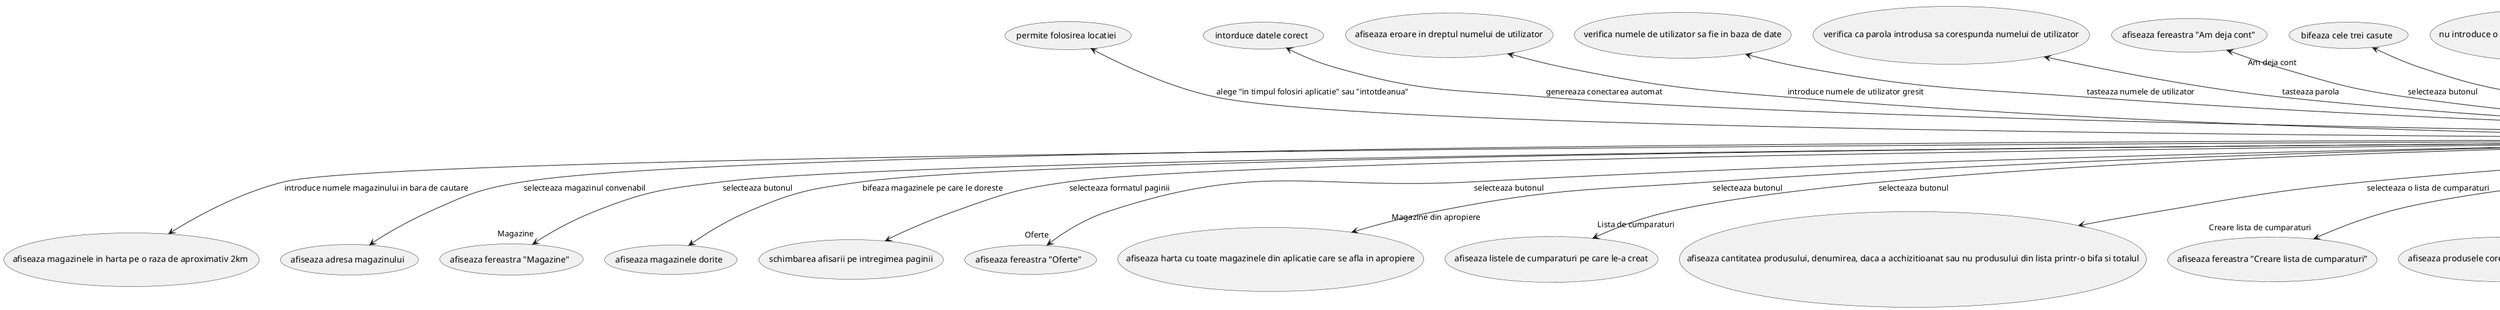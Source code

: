 @startuml

actor utilizator
actor localizare_GPS
utilizator -up-> (se afiseaza toate mesajele si continutul din aplicatie in limba respectiva ): selecteaza limba
utilizator -up-> (afiseaza fereastra de logare a aplicatiei): apasa butonul "Continua"
utilizator -up-> (afiseaza fereastra "creare cont") : selecteaza butonul "Creare cont"
utilizator -up-> (introduce adresa de e-mail si parola aferenta contului) : alege conectarea prin platforma Google sau Facebook
utilizator -up-> ( introduce datele in campul corespunzator ) : tasteaza numele de utilizator
utilizator -up-> (numele de utilizator este deja utilizat) : apare o eroare
utilizator -up-> ( afiseaza sugestii pentru numele de utilizator ) : numele de utilizator tastat este deja folosit
utilizator -up-> (alege judetul in care locuieste din lista afisata) : selecteaza butonul "Judet"
utilizator -up-> (alege localitatea in care se afla din lista afisata) : selecteaza butonul "Localitate"
utilizator -up-> (verifica sirul de caractere [utilizator]@[domeniul]) : tasteaza adresa de e-mail
utilizator -up-> (tasteaza adresa de e-mail gresit) : apare eroare
utilizator -up-> ( verifica caractele introduse) : tasteaza parola
utilizator -up-> (nu introduce o litera mica, o majuscula, un simbol si o cifra) : apare eroare in dreptul chenarului explicitand motivul
utilizator -up-> (bifeaza cele trei casute) : genereaza conectarea automat
utilizator -up-> (afiseaza fereastra "Am deja cont") : selecteaza butonul "Am deja cont"
utilizator -up-> (introduce adresa de e-mail si parola aferenta contului) : alege conectare prin platforma Facebook sau Google
utilizator -up-> ( verifica ca parola introdusa sa corespunda numelui de utilizator ) : tasteaza parola
utilizator -up-> (verifica numele de utilizator sa fie in baza de date) : tasteaza numele de utilizator
utilizator -up-> (afiseaza eroare in dreptul numelui de utilizator) : introduce numele de utilizator gresit
utilizator -up-> (intorduce datele corect) : genereaza conectarea automat
utilizator -up-> (permite folosirea locatiei) : alege "in timpul folosiri aplicatie" sau "intotdeanua"
localizare_GPS --> (obtine coordonatele GPS ale utilizatorului) : activeaza functia "Locatie"
utilizator --> (afiseaza magazinele in harta pe o raza de aproximativ 2km ) : introduce numele magazinului in bara de cautare
utilizator --> (afiseaza adresa magazinului) : selecteaza magazinul convenabil
utilizator --> (afiseaza fereastra "Magazine") : selecteaza butonul "Magazine"
utilizator --> (afiseaza magazinele dorite) : bifeaza magazinele pe care le doreste
utilizator --> (schimbarea afisarii pe intregimea paginii) : selecteaza formatul paginii
utilizator --> (afiseaza fereastra "Oferte") : selecteaza butonul "Oferte"
utilizator --> (afiseaza harta cu toate magazinele din aplicatie care se afla in apropiere) : selecteaza butonul "Magazine din apropiere"
utilizator --> (afiseaza listele de cumparaturi pe care le-a creat) : selecteaza butonul "Lista de cumparaturi"
utilizator --> (afiseaza cantitatea produsului, denumirea, daca a acchizitioanat sau nu produsului din lista printr-o bifa si totalul) : selecteaza o lista de cumparaturi
utilizator --> (afiseaza fereastra "Creare lista de cumparaturi") : selecteaza butonul "Creare lista de cumparaturi"
utilizator --> (afiseaza produsele corespunzatoare categoriei) : selecteaza o categorie
utilizator --> (afiseaza cantitatea) : selecteaza cantitatea dorita
utilizator --> (prin butoanele "-" si "+" modifica cantitatea minim 1 si maxim 10) : gastioneaza cantitatea unui produs
utilizator --> (apare produsul in cosul de cumparaturi) : apasa pe butonul "Adauga"
utilizator --> (afiseaza produsele din cosul de cumparaturi printr-o iconita cu numarul acestora maxim pana la 200) : apasa pe butonul "Adauga"
utilizator --> (afisarea cosului de cumparaturi cu produsele din acesta si cantitatea) : selecteazaz butonul "Cos de cumparaturi"
utilizator --> (selecteaza butonul "Total") : genereaza calcularea totalului
utilizator --> (compara preturile produselor de la toate magazinele selectate de catre client) : selecteaza butonul "Total"
utilizator --> (afiseaza totalul listei de cumparaturi) : selecteaza butonul "Total"
utilizator --> (lista de cumparaturi se salveaza) : selecteaza butonul "Finalizeaza"
utilizator --> (pretul listei se face verde, urmand sa ajunga la totalul acesteia) : bifeaza produsul
utilizator --> (se afiseaza un butonul "O singura oprire" si butonul "Mai multe opriri") : selecteaza butonul "Total"
utilizator --> (lista de cumparaturi se salveaza) : selecteaza butonul "O singura oprire"
utilizator --> (pretul listei de cumparaturi se face verde, urmand sa ajunga la totalul acesteia) : bifeaza produsul
utilizator --> (analizeaza magazinele selectate, grupeaza produsele minim 3 de la un magazin) : selecteaza butonul "Mai multe opriri"
utilizator --> (lista de cumpataruri se salveaza) : selecteaza butonul "Mai multe opriri"
utilizator --> (pretul listei de cumparaturi se face verde, ajungand ulterior la totalul acesteia) : bifeaza produsul





@enduml